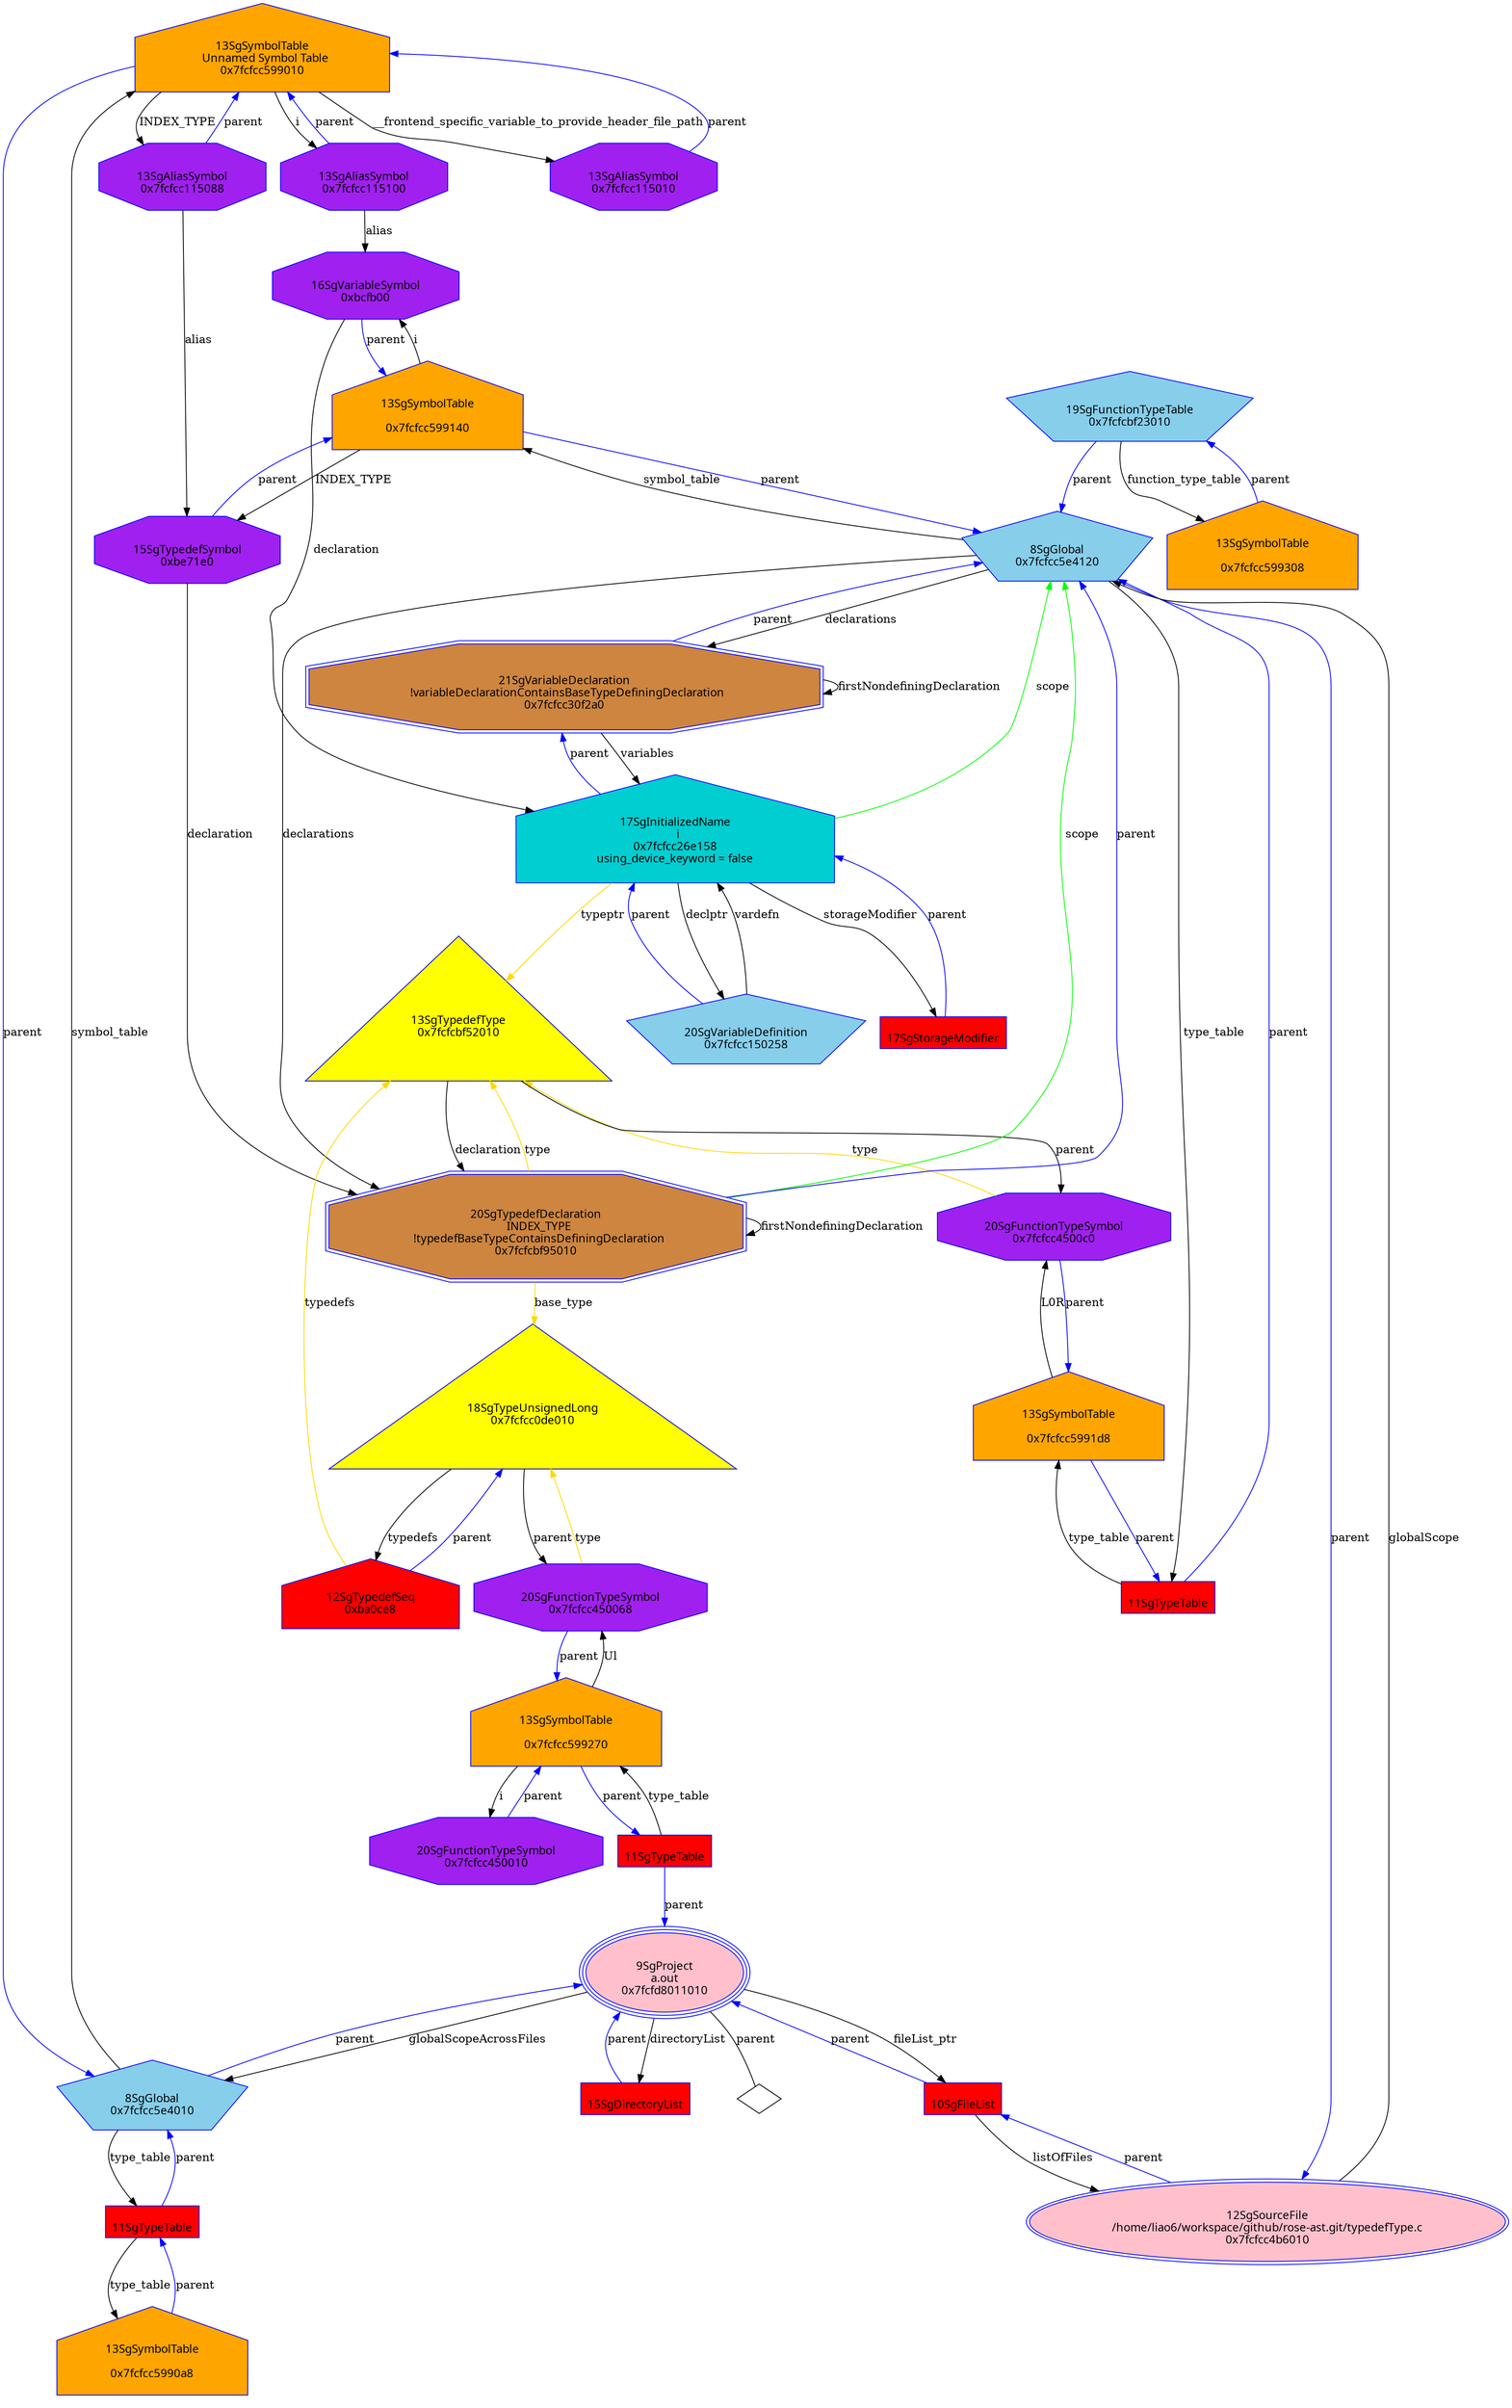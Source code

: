 digraph "GtypedefType.c_WholeAST.dot" {
"0x7fcfcc599010"[label="\n13SgSymbolTable\n  Unnamed Symbol Table\n  0x7fcfcc599010  " shape=house,regular=0,URL="\N",tooltip="more info at \N",sides=5,peripheries=1,color="blue",fillcolor=orange,fontname="7x13bold",fontcolor=black,style=filled];
"0x7fcfcc599010" -> "0x7fcfcc115100"[label="i" dir=forward ];
"0x7fcfcc599010" -> "0x7fcfcc115088"[label="INDEX_TYPE" dir=forward ];
"0x7fcfcc599010" -> "0x7fcfcc115010"[label="__frontend_specific_variable_to_provide_header_file_path" dir=forward ];
"0x7fcfcc599010" -> "0x7fcfcc5e4010"[label="parent" color="blue" dir=forward ];
"0x7fcfcc5990a8"[label="\n13SgSymbolTable\n  \n  0x7fcfcc5990a8  " shape=house,regular=0,URL="\N",tooltip="more info at \N",sides=5,peripheries=1,color="blue",fillcolor=orange,fontname="7x13bold",fontcolor=black,style=filled];
"0x7fcfcc5990a8" -> "0xb3b1a0"[label="parent" color="blue" dir=forward ];
"0x7fcfcc599140"[label="\n13SgSymbolTable\n  \n  0x7fcfcc599140  " shape=house,regular=0,URL="\N",tooltip="more info at \N",sides=5,peripheries=1,color="blue",fillcolor=orange,fontname="7x13bold",fontcolor=black,style=filled];
"0x7fcfcc599140" -> "0xbcfb00"[label="i" dir=forward ];
"0x7fcfcc599140" -> "0xbe71e0"[label="INDEX_TYPE" dir=forward ];
"0x7fcfcc599140" -> "0x7fcfcc5e4120"[label="parent" color="blue" dir=forward ];
"0x7fcfcc5991d8"[label="\n13SgSymbolTable\n  \n  0x7fcfcc5991d8  " shape=house,regular=0,URL="\N",tooltip="more info at \N",sides=5,peripheries=1,color="blue",fillcolor=orange,fontname="7x13bold",fontcolor=black,style=filled];
"0x7fcfcc5991d8" -> "0x7fcfcc4500c0"[label="L0R" dir=forward ];
"0x7fcfcc5991d8" -> "0xb3b1c8"[label="parent" color="blue" dir=forward ];
"0x7fcfcc599270"[label="\n13SgSymbolTable\n  \n  0x7fcfcc599270  " shape=house,regular=0,URL="\N",tooltip="more info at \N",sides=5,peripheries=1,color="blue",fillcolor=orange,fontname="7x13bold",fontcolor=black,style=filled];
"0x7fcfcc599270" -> "0x7fcfcc450068"[label="Ul" dir=forward ];
"0x7fcfcc599270" -> "0x7fcfcc450010"[label="i" dir=forward ];
"0x7fcfcc599270" -> "0xb3b1f0"[label="parent" color="blue" dir=forward ];
"0x7fcfcc599308"[label="\n13SgSymbolTable\n  \n  0x7fcfcc599308  " shape=house,regular=0,URL="\N",tooltip="more info at \N",sides=5,peripheries=1,color="blue",fillcolor=orange,fontname="7x13bold",fontcolor=black,style=filled];
"0x7fcfcc599308" -> "0x7fcfcbf23010"[label="parent" color="blue" dir=forward ];
"0xbbc268"[label="\n17SgStorageModifier" shape=polygon,regular=0,URL="\N",tooltip="more info at \N",sides=4,peripheries=1,color="blue",fillcolor=red,fontname="7x13bold",fontcolor=black,style=filled];
"0xbbc268" -> "0x7fcfcc26e158"[label="parent" color="blue" dir=forward ];
"0x7fcfcc4b6010"[label="\n12SgSourceFile\n  /home/liao6/workspace/github/rose-ast.git/typedefType.c  \n  0x7fcfcc4b6010  " shape=ellipse,regular=0,URL="\N",tooltip="more info at \N",sides=5,peripheries=2,color="blue",fillcolor=pink,fontname="7x13bold",fontcolor=black,style=filled];
"0x7fcfcc4b6010" -> "0x7fcfcc5e4120"[label="globalScope" dir=forward ];
"0x7fcfcc4b6010" -> "0xb00800"[label="parent" color="blue" dir=forward ];
"0xb00800"[label="\n10SgFileList" shape=polygon,regular=0,URL="\N",tooltip="more info at \N",sides=4,peripheries=1,color="blue",fillcolor=red,fontname="7x13bold",fontcolor=black,style=filled];
"0xb00800" -> "0x7fcfcc4b6010"[label="listOfFiles" dir=forward ];
"0xb00800" -> "0x7fcfd8011010"[label="parent" color="blue" dir=forward ];
"0xb1fc10"[label="\n15SgDirectoryList" shape=polygon,regular=0,URL="\N",tooltip="more info at \N",sides=4,peripheries=1,color="blue",fillcolor=red,fontname="7x13bold",fontcolor=black,style=filled];
"0xb1fc10" -> "0x7fcfd8011010"[label="parent" color="blue" dir=forward ];
"0x7fcfd8011010"[label="\n9SgProject\n  a.out  \n  0x7fcfd8011010  " shape=ellipse,regular=0,URL="\N",tooltip="more info at \N",sides=5,peripheries=3,color="blue",fillcolor=pink,fontname="7x13bold",fontcolor=black,style=filled];
"0x7fcfd8011010" -> "0xb00800"[label="fileList_ptr" dir=forward ];
"0x7fcfd8011010" -> "0xb1fc10"[label="directoryList" dir=forward ];
"0x7fcfd8011010" -> "0x7fcfcc5e4010"[label="globalScopeAcrossFiles" dir=forward ];
"0x7fcfd8011010" -> "0x7fcfd8011010__parent__null"[label="parent" dir=none ];
"0x7fcfd8011010__parent__null"[label="" shape=diamond ];
"0xba0ce8"[label="\n12SgTypedefSeq\n  0xba0ce8  " shape=house,regular=0,URL="\N",tooltip="more info at \N",sides=5,peripheries=1,color="blue",fillcolor=red,fontname="7x13bold",fontcolor=black,style=filled];
"0xba0ce8" -> "0x7fcfcbf52010"[label="typedefs" color="gold1" dir=forward ];
"0xba0ce8" -> "0x7fcfcc0de010"[label="parent" color="blue" dir=forward ];
"0xb3b1a0"[label="\n11SgTypeTable" shape=polygon,regular=0,URL="\N",tooltip="more info at \N",sides=4,peripheries=1,color="blue",fillcolor=red,fontname="7x13bold",fontcolor=black,style=filled];
"0xb3b1a0" -> "0x7fcfcc5990a8"[label="type_table" dir=forward ];
"0xb3b1a0" -> "0x7fcfcc5e4010"[label="parent" color="blue" dir=forward ];
"0xb3b1c8"[label="\n11SgTypeTable" shape=polygon,regular=0,URL="\N",tooltip="more info at \N",sides=4,peripheries=1,color="blue",fillcolor=red,fontname="7x13bold",fontcolor=black,style=filled];
"0xb3b1c8" -> "0x7fcfcc5991d8"[label="type_table" dir=forward ];
"0xb3b1c8" -> "0x7fcfcc5e4120"[label="parent" color="blue" dir=forward ];
"0xb3b1f0"[label="\n11SgTypeTable" shape=polygon,regular=0,URL="\N",tooltip="more info at \N",sides=4,peripheries=1,color="blue",fillcolor=red,fontname="7x13bold",fontcolor=black,style=filled];
"0xb3b1f0" -> "0x7fcfcc599270"[label="type_table" dir=forward ];
"0xb3b1f0" -> "0x7fcfd8011010"[label="parent" color="blue" dir=forward ];
"0x7fcfcc0de010"[label="\n18SgTypeUnsignedLong\n  0x7fcfcc0de010  \n   \n   " shape=polygon,regular=0,URL="\N",tooltip="more info at \N",sides=3,peripheries=1,color="blue",fillcolor=yellow,fontname="7x13bold",fontcolor=black,style=filled];
"0x7fcfcc0de010" -> "0xba0ce8"[label="typedefs" dir=forward ];
"0x7fcfcc0de010" -> "0x7fcfcc450068"[label="parent" dir=forward ];
"0x7fcfcbf52010"[label="\n13SgTypedefType\n  0x7fcfcbf52010  \n   \n   " shape=polygon,regular=0,URL="\N",tooltip="more info at \N",sides=3,peripheries=1,color="blue",fillcolor=yellow,fontname="7x13bold",fontcolor=black,style=filled];
"0x7fcfcbf52010" -> "0x7fcfcbf95010"[label="declaration" dir=forward ];
"0x7fcfcbf52010" -> "0x7fcfcc4500c0"[label="parent" dir=forward ];
"0x7fcfcc5e4010"[label="\n8SgGlobal\n  0x7fcfcc5e4010  " shape=polygon,regular=0,URL="\N",tooltip="more info at \N",sides=5,peripheries=1,color="blue",fillcolor=skyblue,fontname="7x13bold",fontcolor=black,style=filled];
"0x7fcfcc5e4010" -> "0x7fcfcc599010"[label="symbol_table" dir=forward ];
"0x7fcfcc5e4010" -> "0xb3b1a0"[label="type_table" dir=forward ];
"0x7fcfcc5e4010" -> "0x7fcfd8011010"[label="parent" color="blue" dir=forward ];
"0x7fcfcc5e4120"[label="\n8SgGlobal\n  0x7fcfcc5e4120  " shape=polygon,regular=0,URL="\N",tooltip="more info at \N",sides=5,peripheries=1,color="blue",fillcolor=skyblue,fontname="7x13bold",fontcolor=black,style=filled];
"0x7fcfcc5e4120" -> "0x7fcfcbf95010"[label="declarations" dir=forward ];
"0x7fcfcc5e4120" -> "0x7fcfcc30f2a0"[label="declarations" dir=forward ];
"0x7fcfcc5e4120" -> "0x7fcfcc599140"[label="symbol_table" dir=forward ];
"0x7fcfcc5e4120" -> "0xb3b1c8"[label="type_table" dir=forward ];
"0x7fcfcc5e4120" -> "0x7fcfcc4b6010"[label="parent" color="blue" dir=forward ];
"0x7fcfcc150258"[label="\n20SgVariableDefinition\n  0x7fcfcc150258  " shape=polygon,regular=0,URL="\N",tooltip="more info at \N",sides=5,peripheries=1,color="blue",fillcolor=skyblue,fontname="7x13bold",fontcolor=black,style=filled];
"0x7fcfcc150258" -> "0x7fcfcc26e158"[label="vardefn" dir=forward ];
"0x7fcfcc150258" -> "0x7fcfcc26e158"[label="parent" color="blue" dir=forward ];
"0x7fcfcbf23010"[label="\n19SgFunctionTypeTable\n  0x7fcfcbf23010  " shape=polygon,regular=0,URL="\N",tooltip="more info at \N",sides=5,peripheries=1,color="blue",fillcolor=skyblue,fontname="7x13bold",fontcolor=black,style=filled];
"0x7fcfcbf23010" -> "0x7fcfcc599308"[label="function_type_table" dir=forward ];
"0x7fcfcbf23010" -> "0x7fcfcc5e4120"[label="parent" color="blue" dir=forward ];
"0x7fcfcbf95010"[label="\n20SgTypedefDeclaration\n  INDEX_TYPE\n  !typedefBaseTypeContainsDefiningDeclaration\n  0x7fcfcbf95010  " shape=polygon,regular=0,URL="\N",tooltip="more info at \N",sides=8,peripheries=2,color="blue",fillcolor=peru,fontname="7x13bold",fontcolor=black,style=filled];
"0x7fcfcbf95010" -> "0x7fcfcc0de010"[label="base_type" color="gold1" dir=forward ];
"0x7fcfcbf95010" -> "0x7fcfcbf52010"[label="type" color="gold1" dir=forward ];
"0x7fcfcbf95010" -> "0x7fcfcc5e4120"[label="scope" color="green" dir=forward ];
"0x7fcfcbf95010" -> "0x7fcfcbf95010"[label="firstNondefiningDeclaration" dir=forward ];
"0x7fcfcbf95010" -> "0x7fcfcc5e4120"[label="parent" color="blue" dir=forward ];
"0x7fcfcc30f2a0"[label="\n21SgVariableDeclaration\n  !variableDeclarationContainsBaseTypeDefiningDeclaration\n  0x7fcfcc30f2a0  " shape=polygon,regular=0,URL="\N",tooltip="more info at \N",sides=8,peripheries=2,color="blue",fillcolor=peru,fontname="7x13bold",fontcolor=black,style=filled];
"0x7fcfcc30f2a0" -> "0x7fcfcc26e158"[label="variables" dir=forward ];
"0x7fcfcc30f2a0" -> "0x7fcfcc30f2a0"[label="firstNondefiningDeclaration" dir=forward ];
"0x7fcfcc30f2a0" -> "0x7fcfcc5e4120"[label="parent" color="blue" dir=forward ];
"0xbcfb00"[label="\n16SgVariableSymbol\n  0xbcfb00  " shape=polygon,regular=0,URL="\N",tooltip="more info at \N",sides=8,peripheries=1,color="blue",fillcolor=purple,fontname="7x13bold",fontcolor=black,style=filled];
"0xbcfb00" -> "0x7fcfcc26e158"[label="declaration" dir=forward ];
"0xbcfb00" -> "0x7fcfcc599140"[label="parent" color="blue" dir=forward ];
"0x7fcfcc450010"[label="\n20SgFunctionTypeSymbol\n  0x7fcfcc450010  " shape=polygon,regular=0,URL="\N",tooltip="more info at \N",sides=8,peripheries=1,color="blue",fillcolor=purple,fontname="7x13bold",fontcolor=black,style=filled];
"0x7fcfcc450010" -> "0x7fcfcc599270"[label="parent" color="blue" dir=forward ];
"0x7fcfcc450068"[label="\n20SgFunctionTypeSymbol\n  0x7fcfcc450068  " shape=polygon,regular=0,URL="\N",tooltip="more info at \N",sides=8,peripheries=1,color="blue",fillcolor=purple,fontname="7x13bold",fontcolor=black,style=filled];
"0x7fcfcc450068" -> "0x7fcfcc0de010"[label="type" color="gold1" dir=forward ];
"0x7fcfcc450068" -> "0x7fcfcc599270"[label="parent" color="blue" dir=forward ];
"0x7fcfcc4500c0"[label="\n20SgFunctionTypeSymbol\n  0x7fcfcc4500c0  " shape=polygon,regular=0,URL="\N",tooltip="more info at \N",sides=8,peripheries=1,color="blue",fillcolor=purple,fontname="7x13bold",fontcolor=black,style=filled];
"0x7fcfcc4500c0" -> "0x7fcfcbf52010"[label="type" color="gold1" dir=forward ];
"0x7fcfcc4500c0" -> "0x7fcfcc5991d8"[label="parent" color="blue" dir=forward ];
"0xbe71e0"[label="\n15SgTypedefSymbol\n  0xbe71e0  " shape=polygon,regular=0,URL="\N",tooltip="more info at \N",sides=8,peripheries=1,color="blue",fillcolor=purple,fontname="7x13bold",fontcolor=black,style=filled];
"0xbe71e0" -> "0x7fcfcbf95010"[label="declaration" dir=forward ];
"0xbe71e0" -> "0x7fcfcc599140"[label="parent" color="blue" dir=forward ];
"0x7fcfcc115010"[label="\n13SgAliasSymbol\n  0x7fcfcc115010  " shape=polygon,regular=0,URL="\N",tooltip="more info at \N",sides=8,peripheries=1,color="blue",fillcolor=purple,fontname="7x13bold",fontcolor=black,style=filled];
"0x7fcfcc115010" -> "0x7fcfcc599010"[label="parent" color="blue" dir=forward ];
"0x7fcfcc115088"[label="\n13SgAliasSymbol\n  0x7fcfcc115088  " shape=polygon,regular=0,URL="\N",tooltip="more info at \N",sides=8,peripheries=1,color="blue",fillcolor=purple,fontname="7x13bold",fontcolor=black,style=filled];
"0x7fcfcc115088" -> "0xbe71e0"[label="alias" dir=forward ];
"0x7fcfcc115088" -> "0x7fcfcc599010"[label="parent" color="blue" dir=forward ];
"0x7fcfcc115100"[label="\n13SgAliasSymbol\n  0x7fcfcc115100  " shape=polygon,regular=0,URL="\N",tooltip="more info at \N",sides=8,peripheries=1,color="blue",fillcolor=purple,fontname="7x13bold",fontcolor=black,style=filled];
"0x7fcfcc115100" -> "0xbcfb00"[label="alias" dir=forward ];
"0x7fcfcc115100" -> "0x7fcfcc599010"[label="parent" color="blue" dir=forward ];
"0x7fcfcc26e158"[label="\n17SgInitializedName\n  i\n  0x7fcfcc26e158  \n  using_device_keyword = false  " shape=house,regular=0,URL="\N",tooltip="more info at \N",sides=5,peripheries=1,color="blue",fillcolor=darkturquoise,fontname="7x13bold",fontcolor=black,style=filled];
"0x7fcfcc26e158" -> "0x7fcfcbf52010"[label="typeptr" color="gold1" dir=forward ];
"0x7fcfcc26e158" -> "0x7fcfcc150258"[label="declptr" dir=forward ];
"0x7fcfcc26e158" -> "0xbbc268"[label="storageModifier" dir=forward ];
"0x7fcfcc26e158" -> "0x7fcfcc5e4120"[label="scope" color="green" dir=forward ];
"0x7fcfcc26e158" -> "0x7fcfcc30f2a0"[label="parent" color="blue" dir=forward ];
}
